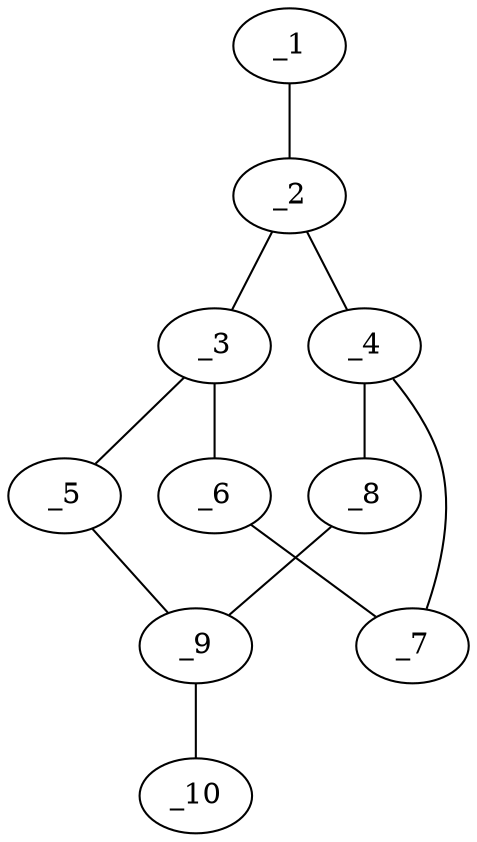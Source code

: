 graph molid43870 {
	_1	 [charge=0,
		chem=1,
		symbol="C  ",
		x="4.3369",
		y="2.0755"];
	_2	 [charge=0,
		chem=4,
		symbol="N  ",
		x="4.8369",
		y="1.2095"];
	_1 -- _2	 [valence=1];
	_3	 [charge=0,
		chem=1,
		symbol="C  ",
		x="5.5735",
		y="0.2268"];
	_2 -- _3	 [valence=1];
	_4	 [charge=0,
		chem=1,
		symbol="C  ",
		x="5.3147",
		y="-0.7391"];
	_2 -- _4	 [valence=1];
	_5	 [charge=0,
		chem=1,
		symbol="C  ",
		x="2.9706",
		y="-0.581"];
	_3 -- _5	 [valence=1];
	_6	 [charge=0,
		chem=1,
		symbol="C  ",
		x="7.4055",
		y="-0.532"];
	_3 -- _6	 [valence=1];
	_7	 [charge=0,
		chem=1,
		symbol="C  ",
		x="7.1467",
		y="-1.4979"];
	_4 -- _7	 [valence=1];
	_8	 [charge=0,
		chem=1,
		symbol="C  ",
		x="3.7796",
		y="-1.9822"];
	_4 -- _8	 [valence=1];
	_9	 [charge=0,
		chem=1,
		symbol="C  ",
		x="2.866",
		y="-1.5755"];
	_5 -- _9	 [valence=1];
	_6 -- _7	 [valence=1];
	_8 -- _9	 [valence=1];
	_10	 [charge=0,
		chem=2,
		symbol="O  ",
		x=2,
		y="-2.0755"];
	_9 -- _10	 [valence=1];
}
